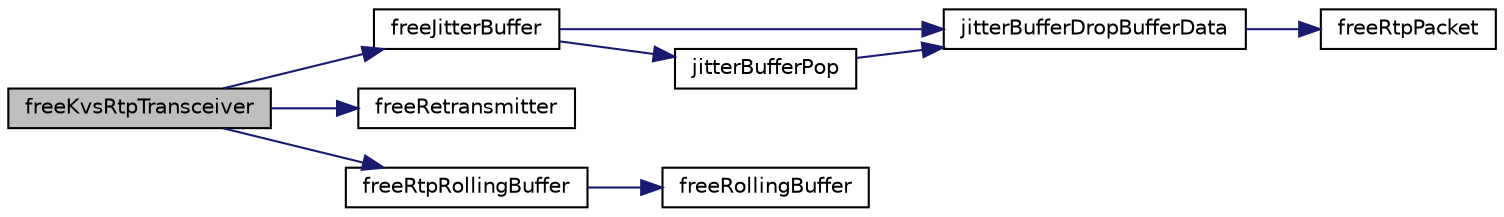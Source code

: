 digraph "freeKvsRtpTransceiver"
{
 // LATEX_PDF_SIZE
  edge [fontname="Helvetica",fontsize="10",labelfontname="Helvetica",labelfontsize="10"];
  node [fontname="Helvetica",fontsize="10",shape=record];
  rankdir="LR";
  Node1 [label="freeKvsRtpTransceiver",height=0.2,width=0.4,color="black", fillcolor="grey75", style="filled", fontcolor="black",tooltip=" "];
  Node1 -> Node2 [color="midnightblue",fontsize="10",style="solid",fontname="Helvetica"];
  Node2 [label="freeJitterBuffer",height=0.2,width=0.4,color="black", fillcolor="white", style="filled",URL="$JitterBuffer_8c.html#ab3cc6b54249b9d82ce116edccc2d1cbf",tooltip=" "];
  Node2 -> Node3 [color="midnightblue",fontsize="10",style="solid",fontname="Helvetica"];
  Node3 [label="jitterBufferDropBufferData",height=0.2,width=0.4,color="black", fillcolor="white", style="filled",URL="$JitterBuffer_8c.html#a825c3656f8f6466c66eccb89f9745814",tooltip=" "];
  Node3 -> Node4 [color="midnightblue",fontsize="10",style="solid",fontname="Helvetica"];
  Node4 [label="freeRtpPacket",height=0.2,width=0.4,color="black", fillcolor="white", style="filled",URL="$RtpPacket_8c.html#af5c0526f452ce354c0f92497668f5ad9",tooltip=" "];
  Node2 -> Node5 [color="midnightblue",fontsize="10",style="solid",fontname="Helvetica"];
  Node5 [label="jitterBufferPop",height=0.2,width=0.4,color="black", fillcolor="white", style="filled",URL="$JitterBuffer_8c.html#acb4fec73c43d2ef0755b93d184ea2590",tooltip=" "];
  Node5 -> Node3 [color="midnightblue",fontsize="10",style="solid",fontname="Helvetica"];
  Node1 -> Node6 [color="midnightblue",fontsize="10",style="solid",fontname="Helvetica"];
  Node6 [label="freeRetransmitter",height=0.2,width=0.4,color="black", fillcolor="white", style="filled",URL="$Retransimitter_8c.html#abc4d6da97d6a3171960d7cb4d803d198",tooltip=" "];
  Node1 -> Node7 [color="midnightblue",fontsize="10",style="solid",fontname="Helvetica"];
  Node7 [label="freeRtpRollingBuffer",height=0.2,width=0.4,color="black", fillcolor="white", style="filled",URL="$RtpRollingBuffer_8c.html#a46569ac6a39e657658840b1054175116",tooltip=" "];
  Node7 -> Node8 [color="midnightblue",fontsize="10",style="solid",fontname="Helvetica"];
  Node8 [label="freeRollingBuffer",height=0.2,width=0.4,color="black", fillcolor="white", style="filled",URL="$RollingBuffer_8c.html#a81cebbe1d2964e9aadcf235f82d3c098",tooltip=" "];
}
